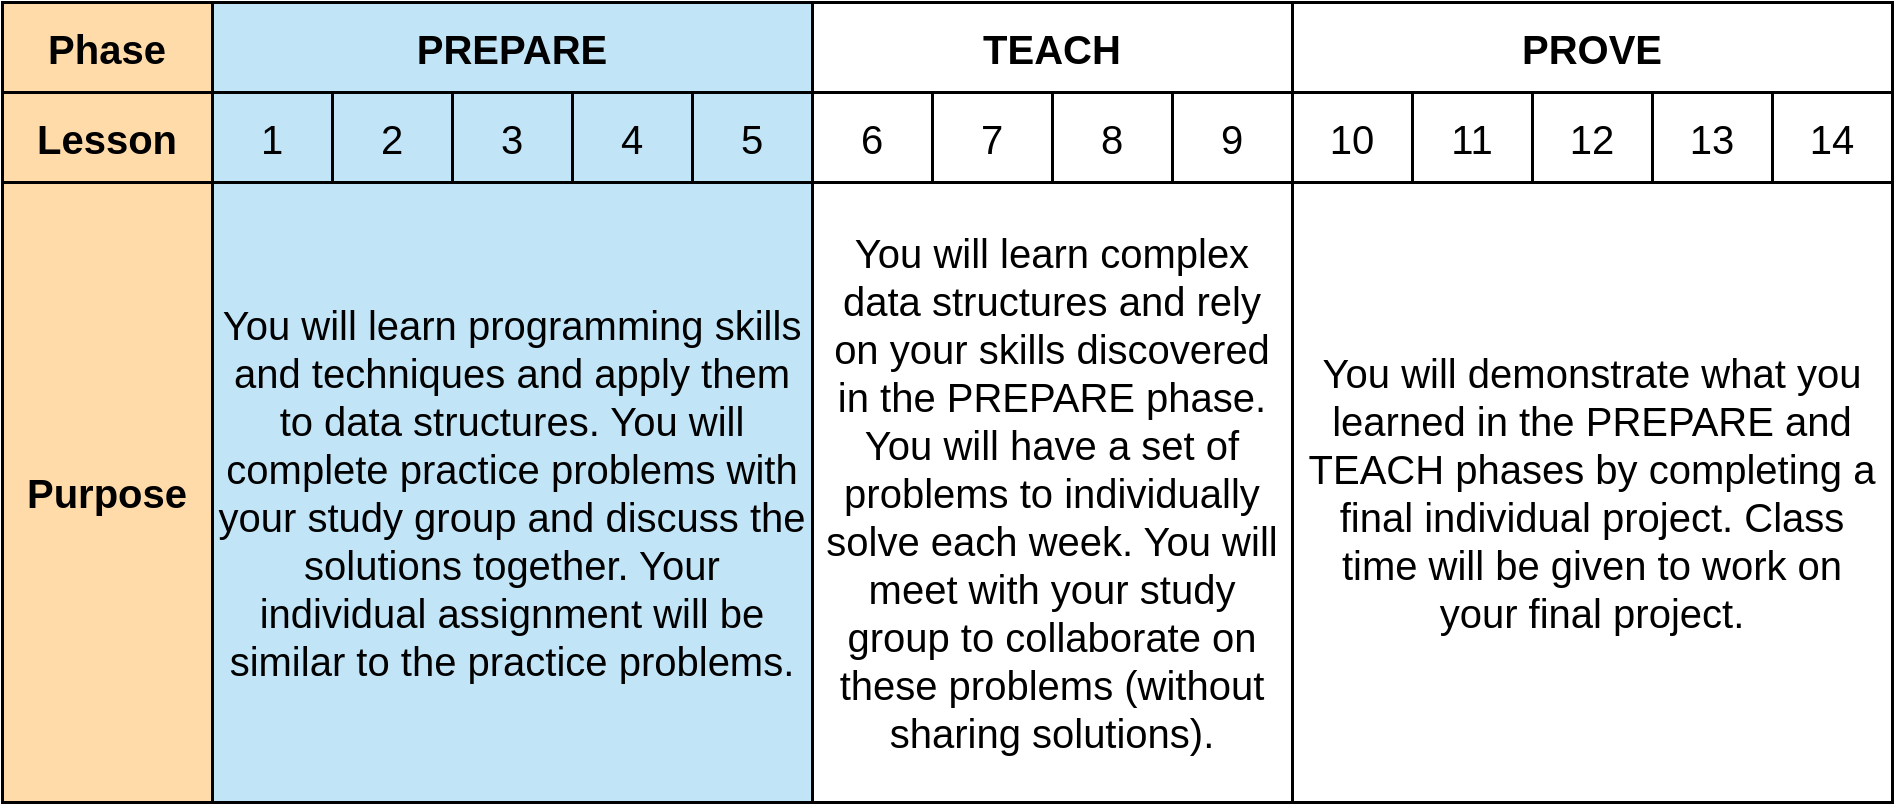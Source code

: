 <?xml version="1.0" encoding="UTF-8"?><mxfile type="Lucidchart-Import" version="17.1.4"><diagram name="Page 1" id="0"><mxGraphModel page="1" pageWidth="1020" pageHeight="1320" grid="1" gridSize="15"><root><mxCell id="0"/><mxCell id="1" parent="0"/><UserObject label="PREPARE" lucidchartObjectId="PSFUtd30rVby" id="2"><mxCell style="html=1;overflow=block;blockSpacing=1;whiteSpace=wrap;fontSize=20;fontColor=default;fontStyle=1;spacing=3.8;strokeOpacity=100;fillOpacity=100;fillColor=#c1e4f7;strokeWidth=1.5;" vertex="1" parent="1"><mxGeometry x="165" y="-870" width="300" height="45" as="geometry"/></mxCell></UserObject><UserObject label="TEACH" lucidchartObjectId="PSFUcl4MhZoY" id="3"><mxCell style="html=1;overflow=block;blockSpacing=1;whiteSpace=wrap;fontSize=20;fontColor=default;fontStyle=1;spacing=3.8;strokeOpacity=100;strokeWidth=1.5;" vertex="1" parent="1"><mxGeometry x="465" y="-870" width="240" height="45" as="geometry"/></mxCell></UserObject><UserObject label="PROVE" lucidchartObjectId="PSFUXxbSTVpd" id="4"><mxCell style="html=1;overflow=block;blockSpacing=1;whiteSpace=wrap;fontSize=20;fontColor=default;fontStyle=1;spacing=3.8;strokeOpacity=100;strokeWidth=1.5;" vertex="1" parent="1"><mxGeometry x="705" y="-870" width="300" height="45" as="geometry"/></mxCell></UserObject><UserObject label="1" lucidchartObjectId="PSFU0KdFnYJw" id="5"><mxCell style="html=1;overflow=block;blockSpacing=1;whiteSpace=wrap;fontSize=20;fontColor=default;spacing=3.8;strokeOpacity=100;fillOpacity=100;fillColor=#c1e4f7;strokeWidth=1.5;" vertex="1" parent="1"><mxGeometry x="165" y="-825" width="60" height="45" as="geometry"/></mxCell></UserObject><UserObject label="2" lucidchartObjectId="PSFUFmd4IT8_" id="6"><mxCell style="html=1;overflow=block;blockSpacing=1;whiteSpace=wrap;fontSize=20;fontColor=default;spacing=3.8;strokeOpacity=100;fillOpacity=100;fillColor=#c1e4f7;strokeWidth=1.5;" vertex="1" parent="1"><mxGeometry x="225" y="-825" width="60" height="45" as="geometry"/></mxCell></UserObject><UserObject label="3" lucidchartObjectId="PSFUMf3Os.NN" id="7"><mxCell style="html=1;overflow=block;blockSpacing=1;whiteSpace=wrap;fontSize=20;fontColor=default;spacing=3.8;strokeOpacity=100;fillOpacity=100;fillColor=#c1e4f7;strokeWidth=1.5;" vertex="1" parent="1"><mxGeometry x="285" y="-825" width="60" height="45" as="geometry"/></mxCell></UserObject><UserObject label="4" lucidchartObjectId="PSFUg2nZ8wQ7" id="8"><mxCell style="html=1;overflow=block;blockSpacing=1;whiteSpace=wrap;fontSize=20;fontColor=default;spacing=3.8;strokeOpacity=100;fillOpacity=100;fillColor=#c1e4f7;strokeWidth=1.5;" vertex="1" parent="1"><mxGeometry x="345" y="-825" width="60" height="45" as="geometry"/></mxCell></UserObject><UserObject label="5" lucidchartObjectId="PSFU8BrpJxEQ" id="9"><mxCell style="html=1;overflow=block;blockSpacing=1;whiteSpace=wrap;fontSize=20;fontColor=default;spacing=3.8;strokeOpacity=100;fillOpacity=100;fillColor=#c1e4f7;strokeWidth=1.5;" vertex="1" parent="1"><mxGeometry x="405" y="-825" width="60" height="45" as="geometry"/></mxCell></UserObject><UserObject label="6" lucidchartObjectId="PSFU~ROorlk~" id="10"><mxCell style="html=1;overflow=block;blockSpacing=1;whiteSpace=wrap;fontSize=20;fontColor=default;spacing=3.8;strokeOpacity=100;strokeWidth=1.5;" vertex="1" parent="1"><mxGeometry x="465" y="-825" width="60" height="45" as="geometry"/></mxCell></UserObject><UserObject label="7" lucidchartObjectId="PSFU30Z0xuYu" id="11"><mxCell style="html=1;overflow=block;blockSpacing=1;whiteSpace=wrap;fontSize=20;fontColor=default;spacing=3.8;strokeOpacity=100;strokeWidth=1.5;" vertex="1" parent="1"><mxGeometry x="525" y="-825" width="60" height="45" as="geometry"/></mxCell></UserObject><UserObject label="8" lucidchartObjectId="PSFUhg0BhrW~" id="12"><mxCell style="html=1;overflow=block;blockSpacing=1;whiteSpace=wrap;fontSize=20;fontColor=default;spacing=3.8;strokeOpacity=100;strokeWidth=1.5;" vertex="1" parent="1"><mxGeometry x="585" y="-825" width="60" height="45" as="geometry"/></mxCell></UserObject><UserObject label="9" lucidchartObjectId="PSFUQGdoI3N0" id="13"><mxCell style="html=1;overflow=block;blockSpacing=1;whiteSpace=wrap;fontSize=20;fontColor=default;spacing=3.8;strokeOpacity=100;strokeWidth=1.5;" vertex="1" parent="1"><mxGeometry x="645" y="-825" width="60" height="45" as="geometry"/></mxCell></UserObject><UserObject label="10" lucidchartObjectId="PSFUUBYf3.jb" id="14"><mxCell style="html=1;overflow=block;blockSpacing=1;whiteSpace=wrap;fontSize=20;fontColor=default;spacing=3.8;strokeOpacity=100;strokeWidth=1.5;" vertex="1" parent="1"><mxGeometry x="705" y="-825" width="60" height="45" as="geometry"/></mxCell></UserObject><UserObject label="11" lucidchartObjectId="PSFUR5w4Ze_P" id="15"><mxCell style="html=1;overflow=block;blockSpacing=1;whiteSpace=wrap;fontSize=20;fontColor=default;spacing=3.8;strokeOpacity=100;strokeWidth=1.5;" vertex="1" parent="1"><mxGeometry x="765" y="-825" width="60" height="45" as="geometry"/></mxCell></UserObject><UserObject label="12" lucidchartObjectId="PSFUkNSI40Pz" id="16"><mxCell style="html=1;overflow=block;blockSpacing=1;whiteSpace=wrap;fontSize=20;fontColor=default;spacing=3.8;strokeOpacity=100;strokeWidth=1.5;" vertex="1" parent="1"><mxGeometry x="825" y="-825" width="60" height="45" as="geometry"/></mxCell></UserObject><UserObject label="13" lucidchartObjectId="PSFUF4OXuuom" id="17"><mxCell style="html=1;overflow=block;blockSpacing=1;whiteSpace=wrap;fontSize=20;fontColor=default;spacing=3.8;strokeOpacity=100;strokeWidth=1.5;" vertex="1" parent="1"><mxGeometry x="885" y="-825" width="60" height="45" as="geometry"/></mxCell></UserObject><UserObject label="" lucidchartObjectId="PSFU341rncQk" id="18"><mxCell style="html=1;overflow=block;blockSpacing=1;whiteSpace=wrap;fontSize=13;spacing=3.8;strokeOpacity=100;strokeWidth=1.5;" vertex="1" parent="1"><mxGeometry x="60" y="-870" width="105" height="135" as="geometry"/></mxCell></UserObject><UserObject label="Phase" lucidchartObjectId="PSFUkmesTEBn" id="19"><mxCell style="html=1;overflow=block;blockSpacing=1;whiteSpace=wrap;fontSize=20;fontColor=default;fontStyle=1;spacing=3.8;strokeOpacity=100;fillOpacity=100;fillColor=#ffdba9;strokeWidth=1.5;" vertex="1" parent="1"><mxGeometry x="60" y="-870" width="105" height="45" as="geometry"/></mxCell></UserObject><UserObject label="Lesson" lucidchartObjectId="PSFU8qf0zXKn" id="20"><mxCell style="html=1;overflow=block;blockSpacing=1;whiteSpace=wrap;fontSize=20;fontColor=default;fontStyle=1;spacing=3.8;strokeOpacity=100;fillOpacity=100;fillColor=#ffdba9;strokeWidth=1.5;" vertex="1" parent="1"><mxGeometry x="60" y="-825" width="105" height="45" as="geometry"/></mxCell></UserObject><UserObject label="Purpose" lucidchartObjectId="PSFURttifyVe" id="21"><mxCell style="html=1;overflow=block;blockSpacing=1;whiteSpace=wrap;fontSize=20;fontColor=default;fontStyle=1;spacing=3.8;strokeOpacity=100;fillOpacity=100;fillColor=#ffdba9;strokeWidth=1.5;" vertex="1" parent="1"><mxGeometry x="60" y="-780" width="105" height="310" as="geometry"/></mxCell></UserObject><UserObject label="You will learn programming skills and techniques and apply them to data structures.  You will complete practice problems with your study group and discuss the solutions together.  Your individual assignment will be similar to the practice problems." lucidchartObjectId="PSFU96jzdsI7" id="22"><mxCell style="html=1;overflow=block;blockSpacing=1;whiteSpace=wrap;fontSize=20;fontColor=default;spacing=3.8;strokeOpacity=100;fillOpacity=100;fillColor=#c1e4f7;strokeWidth=1.5;" vertex="1" parent="1"><mxGeometry x="165" y="-780" width="300" height="310" as="geometry"/></mxCell></UserObject><UserObject label="You will learn complex data structures and rely on your skills discovered in the PREPARE phase.  You will have a set of problems to individually solve each week. You will meet with your study group to collaborate on these problems (without sharing solutions)." lucidchartObjectId="PSFUfHfIfdt7" id="23"><mxCell style="html=1;overflow=block;blockSpacing=1;whiteSpace=wrap;fontSize=20;fontColor=default;spacing=3.8;strokeOpacity=100;strokeWidth=1.5;" vertex="1" parent="1"><mxGeometry x="465" y="-780" width="240" height="310" as="geometry"/></mxCell></UserObject><UserObject label="You will demonstrate what you learned in the PREPARE and TEACH phases by completing a final individual project.  Class time will be given to work on your final project." lucidchartObjectId="PSFUz90g8t7b" id="24"><mxCell style="html=1;overflow=block;blockSpacing=1;whiteSpace=wrap;fontSize=20;fontColor=default;spacing=3.8;strokeOpacity=100;strokeWidth=1.5;" vertex="1" parent="1"><mxGeometry x="705" y="-780" width="300" height="310" as="geometry"/></mxCell></UserObject><UserObject label="14" lucidchartObjectId="PSFU.rimWtz~" id="25"><mxCell style="html=1;overflow=block;blockSpacing=1;whiteSpace=wrap;fontSize=20;fontColor=default;spacing=3.8;strokeOpacity=100;strokeWidth=1.5;" vertex="1" parent="1"><mxGeometry x="945" y="-825" width="60" height="45" as="geometry"/></mxCell></UserObject></root></mxGraphModel></diagram></mxfile>